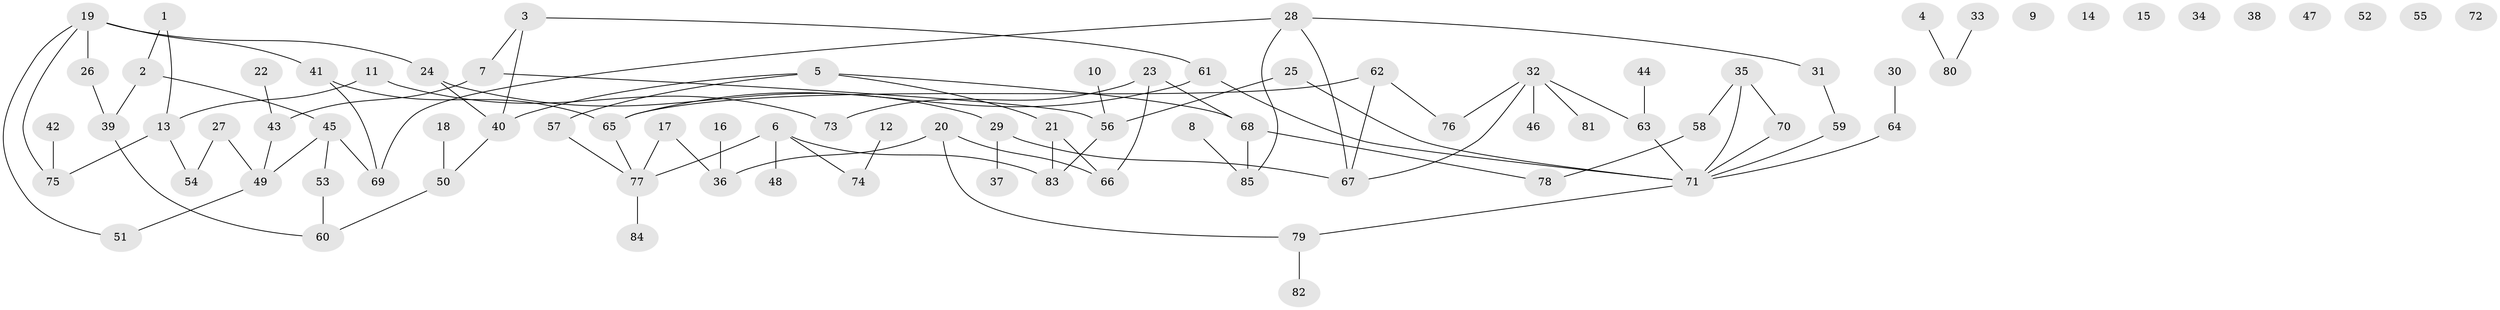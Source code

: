// coarse degree distribution, {2: 0.23529411764705882, 5: 0.0392156862745098, 4: 0.13725490196078433, 1: 0.19607843137254902, 8: 0.0196078431372549, 6: 0.0392156862745098, 0: 0.17647058823529413, 3: 0.11764705882352941, 7: 0.0392156862745098}
// Generated by graph-tools (version 1.1) at 2025/16/03/04/25 18:16:43]
// undirected, 85 vertices, 98 edges
graph export_dot {
graph [start="1"]
  node [color=gray90,style=filled];
  1;
  2;
  3;
  4;
  5;
  6;
  7;
  8;
  9;
  10;
  11;
  12;
  13;
  14;
  15;
  16;
  17;
  18;
  19;
  20;
  21;
  22;
  23;
  24;
  25;
  26;
  27;
  28;
  29;
  30;
  31;
  32;
  33;
  34;
  35;
  36;
  37;
  38;
  39;
  40;
  41;
  42;
  43;
  44;
  45;
  46;
  47;
  48;
  49;
  50;
  51;
  52;
  53;
  54;
  55;
  56;
  57;
  58;
  59;
  60;
  61;
  62;
  63;
  64;
  65;
  66;
  67;
  68;
  69;
  70;
  71;
  72;
  73;
  74;
  75;
  76;
  77;
  78;
  79;
  80;
  81;
  82;
  83;
  84;
  85;
  1 -- 2;
  1 -- 13;
  2 -- 39;
  2 -- 45;
  3 -- 7;
  3 -- 40;
  3 -- 61;
  4 -- 80;
  5 -- 21;
  5 -- 40;
  5 -- 57;
  5 -- 68;
  6 -- 48;
  6 -- 74;
  6 -- 77;
  6 -- 83;
  7 -- 43;
  7 -- 56;
  8 -- 85;
  10 -- 56;
  11 -- 13;
  11 -- 73;
  12 -- 74;
  13 -- 54;
  13 -- 75;
  16 -- 36;
  17 -- 36;
  17 -- 77;
  18 -- 50;
  19 -- 24;
  19 -- 26;
  19 -- 41;
  19 -- 51;
  19 -- 75;
  20 -- 36;
  20 -- 66;
  20 -- 79;
  21 -- 66;
  21 -- 83;
  22 -- 43;
  23 -- 66;
  23 -- 68;
  23 -- 73;
  24 -- 29;
  24 -- 40;
  25 -- 56;
  25 -- 71;
  26 -- 39;
  27 -- 49;
  27 -- 54;
  28 -- 31;
  28 -- 67;
  28 -- 69;
  28 -- 85;
  29 -- 37;
  29 -- 67;
  30 -- 64;
  31 -- 59;
  32 -- 46;
  32 -- 63;
  32 -- 67;
  32 -- 76;
  32 -- 81;
  33 -- 80;
  35 -- 58;
  35 -- 70;
  35 -- 71;
  39 -- 60;
  40 -- 50;
  41 -- 65;
  41 -- 69;
  42 -- 75;
  43 -- 49;
  44 -- 63;
  45 -- 49;
  45 -- 53;
  45 -- 69;
  49 -- 51;
  50 -- 60;
  53 -- 60;
  56 -- 83;
  57 -- 77;
  58 -- 78;
  59 -- 71;
  61 -- 65;
  61 -- 71;
  62 -- 65;
  62 -- 67;
  62 -- 76;
  63 -- 71;
  64 -- 71;
  65 -- 77;
  68 -- 78;
  68 -- 85;
  70 -- 71;
  71 -- 79;
  77 -- 84;
  79 -- 82;
}
